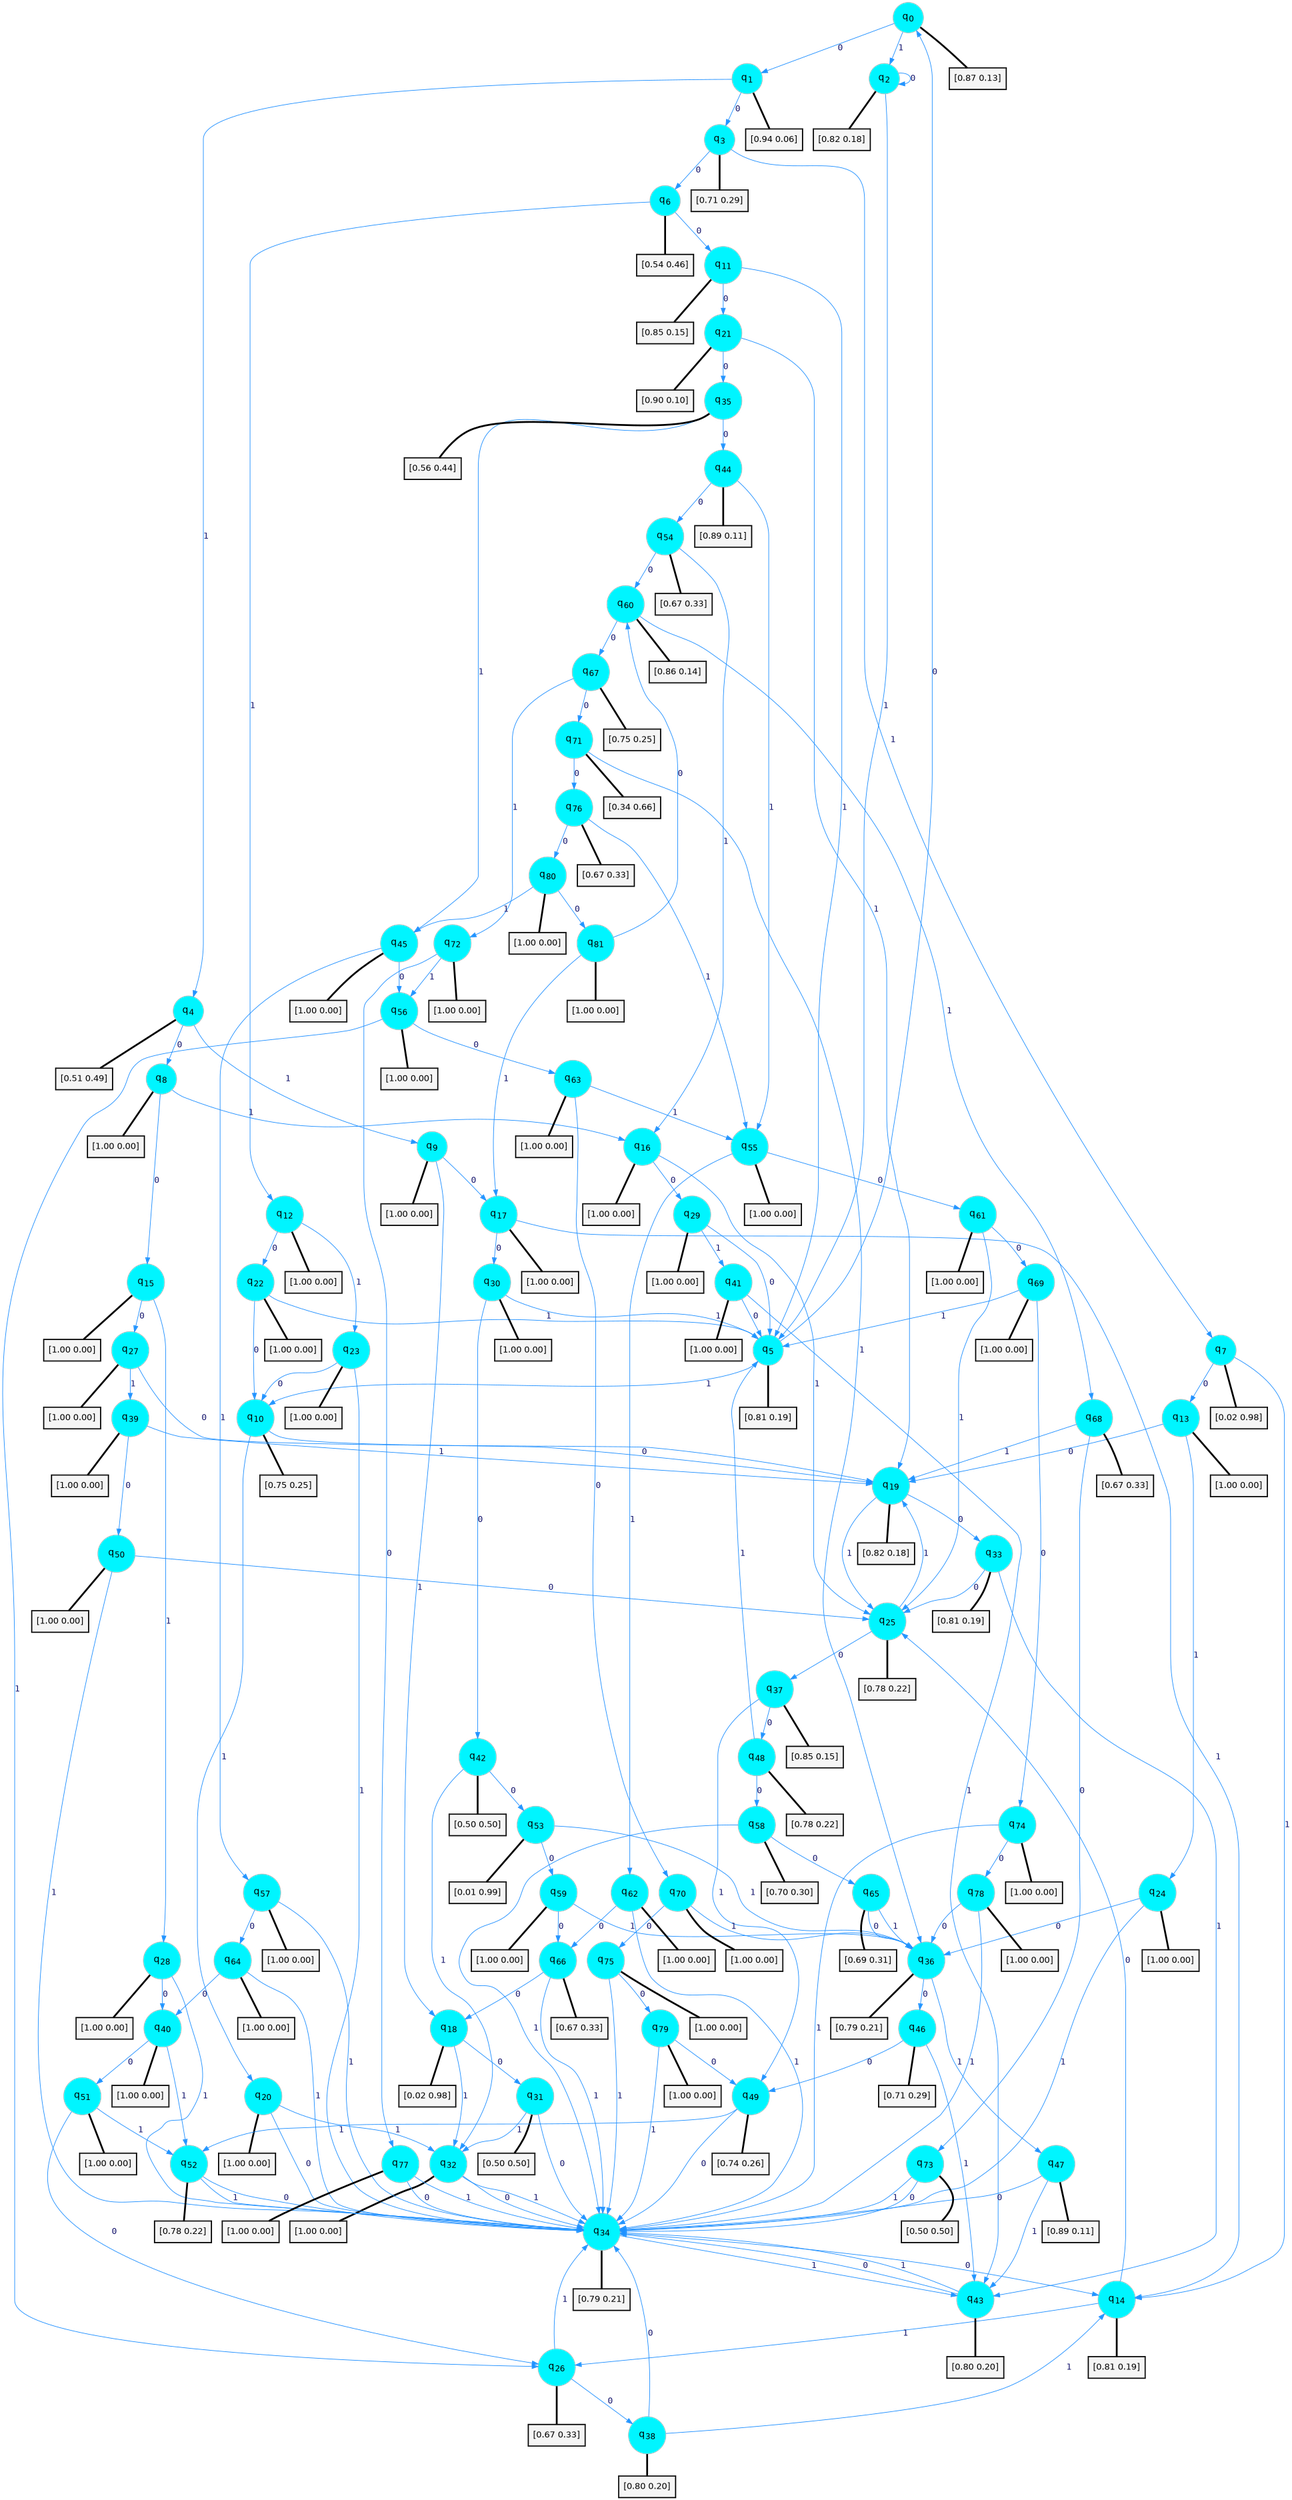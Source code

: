 digraph G {
graph [
bgcolor=transparent, dpi=300, rankdir=TD, size="40,25"];
node [
color=gray, fillcolor=turquoise1, fontcolor=black, fontname=Helvetica, fontsize=16, fontweight=bold, shape=circle, style=filled];
edge [
arrowsize=1, color=dodgerblue1, fontcolor=midnightblue, fontname=courier, fontweight=bold, penwidth=1, style=solid, weight=20];
0[label=<q<SUB>0</SUB>>];
1[label=<q<SUB>1</SUB>>];
2[label=<q<SUB>2</SUB>>];
3[label=<q<SUB>3</SUB>>];
4[label=<q<SUB>4</SUB>>];
5[label=<q<SUB>5</SUB>>];
6[label=<q<SUB>6</SUB>>];
7[label=<q<SUB>7</SUB>>];
8[label=<q<SUB>8</SUB>>];
9[label=<q<SUB>9</SUB>>];
10[label=<q<SUB>10</SUB>>];
11[label=<q<SUB>11</SUB>>];
12[label=<q<SUB>12</SUB>>];
13[label=<q<SUB>13</SUB>>];
14[label=<q<SUB>14</SUB>>];
15[label=<q<SUB>15</SUB>>];
16[label=<q<SUB>16</SUB>>];
17[label=<q<SUB>17</SUB>>];
18[label=<q<SUB>18</SUB>>];
19[label=<q<SUB>19</SUB>>];
20[label=<q<SUB>20</SUB>>];
21[label=<q<SUB>21</SUB>>];
22[label=<q<SUB>22</SUB>>];
23[label=<q<SUB>23</SUB>>];
24[label=<q<SUB>24</SUB>>];
25[label=<q<SUB>25</SUB>>];
26[label=<q<SUB>26</SUB>>];
27[label=<q<SUB>27</SUB>>];
28[label=<q<SUB>28</SUB>>];
29[label=<q<SUB>29</SUB>>];
30[label=<q<SUB>30</SUB>>];
31[label=<q<SUB>31</SUB>>];
32[label=<q<SUB>32</SUB>>];
33[label=<q<SUB>33</SUB>>];
34[label=<q<SUB>34</SUB>>];
35[label=<q<SUB>35</SUB>>];
36[label=<q<SUB>36</SUB>>];
37[label=<q<SUB>37</SUB>>];
38[label=<q<SUB>38</SUB>>];
39[label=<q<SUB>39</SUB>>];
40[label=<q<SUB>40</SUB>>];
41[label=<q<SUB>41</SUB>>];
42[label=<q<SUB>42</SUB>>];
43[label=<q<SUB>43</SUB>>];
44[label=<q<SUB>44</SUB>>];
45[label=<q<SUB>45</SUB>>];
46[label=<q<SUB>46</SUB>>];
47[label=<q<SUB>47</SUB>>];
48[label=<q<SUB>48</SUB>>];
49[label=<q<SUB>49</SUB>>];
50[label=<q<SUB>50</SUB>>];
51[label=<q<SUB>51</SUB>>];
52[label=<q<SUB>52</SUB>>];
53[label=<q<SUB>53</SUB>>];
54[label=<q<SUB>54</SUB>>];
55[label=<q<SUB>55</SUB>>];
56[label=<q<SUB>56</SUB>>];
57[label=<q<SUB>57</SUB>>];
58[label=<q<SUB>58</SUB>>];
59[label=<q<SUB>59</SUB>>];
60[label=<q<SUB>60</SUB>>];
61[label=<q<SUB>61</SUB>>];
62[label=<q<SUB>62</SUB>>];
63[label=<q<SUB>63</SUB>>];
64[label=<q<SUB>64</SUB>>];
65[label=<q<SUB>65</SUB>>];
66[label=<q<SUB>66</SUB>>];
67[label=<q<SUB>67</SUB>>];
68[label=<q<SUB>68</SUB>>];
69[label=<q<SUB>69</SUB>>];
70[label=<q<SUB>70</SUB>>];
71[label=<q<SUB>71</SUB>>];
72[label=<q<SUB>72</SUB>>];
73[label=<q<SUB>73</SUB>>];
74[label=<q<SUB>74</SUB>>];
75[label=<q<SUB>75</SUB>>];
76[label=<q<SUB>76</SUB>>];
77[label=<q<SUB>77</SUB>>];
78[label=<q<SUB>78</SUB>>];
79[label=<q<SUB>79</SUB>>];
80[label=<q<SUB>80</SUB>>];
81[label=<q<SUB>81</SUB>>];
82[label="[0.87 0.13]", shape=box,fontcolor=black, fontname=Helvetica, fontsize=14, penwidth=2, fillcolor=whitesmoke,color=black];
83[label="[0.94 0.06]", shape=box,fontcolor=black, fontname=Helvetica, fontsize=14, penwidth=2, fillcolor=whitesmoke,color=black];
84[label="[0.82 0.18]", shape=box,fontcolor=black, fontname=Helvetica, fontsize=14, penwidth=2, fillcolor=whitesmoke,color=black];
85[label="[0.71 0.29]", shape=box,fontcolor=black, fontname=Helvetica, fontsize=14, penwidth=2, fillcolor=whitesmoke,color=black];
86[label="[0.51 0.49]", shape=box,fontcolor=black, fontname=Helvetica, fontsize=14, penwidth=2, fillcolor=whitesmoke,color=black];
87[label="[0.81 0.19]", shape=box,fontcolor=black, fontname=Helvetica, fontsize=14, penwidth=2, fillcolor=whitesmoke,color=black];
88[label="[0.54 0.46]", shape=box,fontcolor=black, fontname=Helvetica, fontsize=14, penwidth=2, fillcolor=whitesmoke,color=black];
89[label="[0.02 0.98]", shape=box,fontcolor=black, fontname=Helvetica, fontsize=14, penwidth=2, fillcolor=whitesmoke,color=black];
90[label="[1.00 0.00]", shape=box,fontcolor=black, fontname=Helvetica, fontsize=14, penwidth=2, fillcolor=whitesmoke,color=black];
91[label="[1.00 0.00]", shape=box,fontcolor=black, fontname=Helvetica, fontsize=14, penwidth=2, fillcolor=whitesmoke,color=black];
92[label="[0.75 0.25]", shape=box,fontcolor=black, fontname=Helvetica, fontsize=14, penwidth=2, fillcolor=whitesmoke,color=black];
93[label="[0.85 0.15]", shape=box,fontcolor=black, fontname=Helvetica, fontsize=14, penwidth=2, fillcolor=whitesmoke,color=black];
94[label="[1.00 0.00]", shape=box,fontcolor=black, fontname=Helvetica, fontsize=14, penwidth=2, fillcolor=whitesmoke,color=black];
95[label="[1.00 0.00]", shape=box,fontcolor=black, fontname=Helvetica, fontsize=14, penwidth=2, fillcolor=whitesmoke,color=black];
96[label="[0.81 0.19]", shape=box,fontcolor=black, fontname=Helvetica, fontsize=14, penwidth=2, fillcolor=whitesmoke,color=black];
97[label="[1.00 0.00]", shape=box,fontcolor=black, fontname=Helvetica, fontsize=14, penwidth=2, fillcolor=whitesmoke,color=black];
98[label="[1.00 0.00]", shape=box,fontcolor=black, fontname=Helvetica, fontsize=14, penwidth=2, fillcolor=whitesmoke,color=black];
99[label="[1.00 0.00]", shape=box,fontcolor=black, fontname=Helvetica, fontsize=14, penwidth=2, fillcolor=whitesmoke,color=black];
100[label="[0.02 0.98]", shape=box,fontcolor=black, fontname=Helvetica, fontsize=14, penwidth=2, fillcolor=whitesmoke,color=black];
101[label="[0.82 0.18]", shape=box,fontcolor=black, fontname=Helvetica, fontsize=14, penwidth=2, fillcolor=whitesmoke,color=black];
102[label="[1.00 0.00]", shape=box,fontcolor=black, fontname=Helvetica, fontsize=14, penwidth=2, fillcolor=whitesmoke,color=black];
103[label="[0.90 0.10]", shape=box,fontcolor=black, fontname=Helvetica, fontsize=14, penwidth=2, fillcolor=whitesmoke,color=black];
104[label="[1.00 0.00]", shape=box,fontcolor=black, fontname=Helvetica, fontsize=14, penwidth=2, fillcolor=whitesmoke,color=black];
105[label="[1.00 0.00]", shape=box,fontcolor=black, fontname=Helvetica, fontsize=14, penwidth=2, fillcolor=whitesmoke,color=black];
106[label="[1.00 0.00]", shape=box,fontcolor=black, fontname=Helvetica, fontsize=14, penwidth=2, fillcolor=whitesmoke,color=black];
107[label="[0.78 0.22]", shape=box,fontcolor=black, fontname=Helvetica, fontsize=14, penwidth=2, fillcolor=whitesmoke,color=black];
108[label="[0.67 0.33]", shape=box,fontcolor=black, fontname=Helvetica, fontsize=14, penwidth=2, fillcolor=whitesmoke,color=black];
109[label="[1.00 0.00]", shape=box,fontcolor=black, fontname=Helvetica, fontsize=14, penwidth=2, fillcolor=whitesmoke,color=black];
110[label="[1.00 0.00]", shape=box,fontcolor=black, fontname=Helvetica, fontsize=14, penwidth=2, fillcolor=whitesmoke,color=black];
111[label="[1.00 0.00]", shape=box,fontcolor=black, fontname=Helvetica, fontsize=14, penwidth=2, fillcolor=whitesmoke,color=black];
112[label="[1.00 0.00]", shape=box,fontcolor=black, fontname=Helvetica, fontsize=14, penwidth=2, fillcolor=whitesmoke,color=black];
113[label="[0.50 0.50]", shape=box,fontcolor=black, fontname=Helvetica, fontsize=14, penwidth=2, fillcolor=whitesmoke,color=black];
114[label="[1.00 0.00]", shape=box,fontcolor=black, fontname=Helvetica, fontsize=14, penwidth=2, fillcolor=whitesmoke,color=black];
115[label="[0.81 0.19]", shape=box,fontcolor=black, fontname=Helvetica, fontsize=14, penwidth=2, fillcolor=whitesmoke,color=black];
116[label="[0.79 0.21]", shape=box,fontcolor=black, fontname=Helvetica, fontsize=14, penwidth=2, fillcolor=whitesmoke,color=black];
117[label="[0.56 0.44]", shape=box,fontcolor=black, fontname=Helvetica, fontsize=14, penwidth=2, fillcolor=whitesmoke,color=black];
118[label="[0.79 0.21]", shape=box,fontcolor=black, fontname=Helvetica, fontsize=14, penwidth=2, fillcolor=whitesmoke,color=black];
119[label="[0.85 0.15]", shape=box,fontcolor=black, fontname=Helvetica, fontsize=14, penwidth=2, fillcolor=whitesmoke,color=black];
120[label="[0.80 0.20]", shape=box,fontcolor=black, fontname=Helvetica, fontsize=14, penwidth=2, fillcolor=whitesmoke,color=black];
121[label="[1.00 0.00]", shape=box,fontcolor=black, fontname=Helvetica, fontsize=14, penwidth=2, fillcolor=whitesmoke,color=black];
122[label="[1.00 0.00]", shape=box,fontcolor=black, fontname=Helvetica, fontsize=14, penwidth=2, fillcolor=whitesmoke,color=black];
123[label="[1.00 0.00]", shape=box,fontcolor=black, fontname=Helvetica, fontsize=14, penwidth=2, fillcolor=whitesmoke,color=black];
124[label="[0.50 0.50]", shape=box,fontcolor=black, fontname=Helvetica, fontsize=14, penwidth=2, fillcolor=whitesmoke,color=black];
125[label="[0.80 0.20]", shape=box,fontcolor=black, fontname=Helvetica, fontsize=14, penwidth=2, fillcolor=whitesmoke,color=black];
126[label="[0.89 0.11]", shape=box,fontcolor=black, fontname=Helvetica, fontsize=14, penwidth=2, fillcolor=whitesmoke,color=black];
127[label="[1.00 0.00]", shape=box,fontcolor=black, fontname=Helvetica, fontsize=14, penwidth=2, fillcolor=whitesmoke,color=black];
128[label="[0.71 0.29]", shape=box,fontcolor=black, fontname=Helvetica, fontsize=14, penwidth=2, fillcolor=whitesmoke,color=black];
129[label="[0.89 0.11]", shape=box,fontcolor=black, fontname=Helvetica, fontsize=14, penwidth=2, fillcolor=whitesmoke,color=black];
130[label="[0.78 0.22]", shape=box,fontcolor=black, fontname=Helvetica, fontsize=14, penwidth=2, fillcolor=whitesmoke,color=black];
131[label="[0.74 0.26]", shape=box,fontcolor=black, fontname=Helvetica, fontsize=14, penwidth=2, fillcolor=whitesmoke,color=black];
132[label="[1.00 0.00]", shape=box,fontcolor=black, fontname=Helvetica, fontsize=14, penwidth=2, fillcolor=whitesmoke,color=black];
133[label="[1.00 0.00]", shape=box,fontcolor=black, fontname=Helvetica, fontsize=14, penwidth=2, fillcolor=whitesmoke,color=black];
134[label="[0.78 0.22]", shape=box,fontcolor=black, fontname=Helvetica, fontsize=14, penwidth=2, fillcolor=whitesmoke,color=black];
135[label="[0.01 0.99]", shape=box,fontcolor=black, fontname=Helvetica, fontsize=14, penwidth=2, fillcolor=whitesmoke,color=black];
136[label="[0.67 0.33]", shape=box,fontcolor=black, fontname=Helvetica, fontsize=14, penwidth=2, fillcolor=whitesmoke,color=black];
137[label="[1.00 0.00]", shape=box,fontcolor=black, fontname=Helvetica, fontsize=14, penwidth=2, fillcolor=whitesmoke,color=black];
138[label="[1.00 0.00]", shape=box,fontcolor=black, fontname=Helvetica, fontsize=14, penwidth=2, fillcolor=whitesmoke,color=black];
139[label="[1.00 0.00]", shape=box,fontcolor=black, fontname=Helvetica, fontsize=14, penwidth=2, fillcolor=whitesmoke,color=black];
140[label="[0.70 0.30]", shape=box,fontcolor=black, fontname=Helvetica, fontsize=14, penwidth=2, fillcolor=whitesmoke,color=black];
141[label="[1.00 0.00]", shape=box,fontcolor=black, fontname=Helvetica, fontsize=14, penwidth=2, fillcolor=whitesmoke,color=black];
142[label="[0.86 0.14]", shape=box,fontcolor=black, fontname=Helvetica, fontsize=14, penwidth=2, fillcolor=whitesmoke,color=black];
143[label="[1.00 0.00]", shape=box,fontcolor=black, fontname=Helvetica, fontsize=14, penwidth=2, fillcolor=whitesmoke,color=black];
144[label="[1.00 0.00]", shape=box,fontcolor=black, fontname=Helvetica, fontsize=14, penwidth=2, fillcolor=whitesmoke,color=black];
145[label="[1.00 0.00]", shape=box,fontcolor=black, fontname=Helvetica, fontsize=14, penwidth=2, fillcolor=whitesmoke,color=black];
146[label="[1.00 0.00]", shape=box,fontcolor=black, fontname=Helvetica, fontsize=14, penwidth=2, fillcolor=whitesmoke,color=black];
147[label="[0.69 0.31]", shape=box,fontcolor=black, fontname=Helvetica, fontsize=14, penwidth=2, fillcolor=whitesmoke,color=black];
148[label="[0.67 0.33]", shape=box,fontcolor=black, fontname=Helvetica, fontsize=14, penwidth=2, fillcolor=whitesmoke,color=black];
149[label="[0.75 0.25]", shape=box,fontcolor=black, fontname=Helvetica, fontsize=14, penwidth=2, fillcolor=whitesmoke,color=black];
150[label="[0.67 0.33]", shape=box,fontcolor=black, fontname=Helvetica, fontsize=14, penwidth=2, fillcolor=whitesmoke,color=black];
151[label="[1.00 0.00]", shape=box,fontcolor=black, fontname=Helvetica, fontsize=14, penwidth=2, fillcolor=whitesmoke,color=black];
152[label="[1.00 0.00]", shape=box,fontcolor=black, fontname=Helvetica, fontsize=14, penwidth=2, fillcolor=whitesmoke,color=black];
153[label="[0.34 0.66]", shape=box,fontcolor=black, fontname=Helvetica, fontsize=14, penwidth=2, fillcolor=whitesmoke,color=black];
154[label="[1.00 0.00]", shape=box,fontcolor=black, fontname=Helvetica, fontsize=14, penwidth=2, fillcolor=whitesmoke,color=black];
155[label="[0.50 0.50]", shape=box,fontcolor=black, fontname=Helvetica, fontsize=14, penwidth=2, fillcolor=whitesmoke,color=black];
156[label="[1.00 0.00]", shape=box,fontcolor=black, fontname=Helvetica, fontsize=14, penwidth=2, fillcolor=whitesmoke,color=black];
157[label="[1.00 0.00]", shape=box,fontcolor=black, fontname=Helvetica, fontsize=14, penwidth=2, fillcolor=whitesmoke,color=black];
158[label="[0.67 0.33]", shape=box,fontcolor=black, fontname=Helvetica, fontsize=14, penwidth=2, fillcolor=whitesmoke,color=black];
159[label="[1.00 0.00]", shape=box,fontcolor=black, fontname=Helvetica, fontsize=14, penwidth=2, fillcolor=whitesmoke,color=black];
160[label="[1.00 0.00]", shape=box,fontcolor=black, fontname=Helvetica, fontsize=14, penwidth=2, fillcolor=whitesmoke,color=black];
161[label="[1.00 0.00]", shape=box,fontcolor=black, fontname=Helvetica, fontsize=14, penwidth=2, fillcolor=whitesmoke,color=black];
162[label="[1.00 0.00]", shape=box,fontcolor=black, fontname=Helvetica, fontsize=14, penwidth=2, fillcolor=whitesmoke,color=black];
163[label="[1.00 0.00]", shape=box,fontcolor=black, fontname=Helvetica, fontsize=14, penwidth=2, fillcolor=whitesmoke,color=black];
0->1 [label=0];
0->2 [label=1];
0->82 [arrowhead=none, penwidth=3,color=black];
1->3 [label=0];
1->4 [label=1];
1->83 [arrowhead=none, penwidth=3,color=black];
2->2 [label=0];
2->5 [label=1];
2->84 [arrowhead=none, penwidth=3,color=black];
3->6 [label=0];
3->7 [label=1];
3->85 [arrowhead=none, penwidth=3,color=black];
4->8 [label=0];
4->9 [label=1];
4->86 [arrowhead=none, penwidth=3,color=black];
5->0 [label=0];
5->10 [label=1];
5->87 [arrowhead=none, penwidth=3,color=black];
6->11 [label=0];
6->12 [label=1];
6->88 [arrowhead=none, penwidth=3,color=black];
7->13 [label=0];
7->14 [label=1];
7->89 [arrowhead=none, penwidth=3,color=black];
8->15 [label=0];
8->16 [label=1];
8->90 [arrowhead=none, penwidth=3,color=black];
9->17 [label=0];
9->18 [label=1];
9->91 [arrowhead=none, penwidth=3,color=black];
10->19 [label=0];
10->20 [label=1];
10->92 [arrowhead=none, penwidth=3,color=black];
11->21 [label=0];
11->5 [label=1];
11->93 [arrowhead=none, penwidth=3,color=black];
12->22 [label=0];
12->23 [label=1];
12->94 [arrowhead=none, penwidth=3,color=black];
13->19 [label=0];
13->24 [label=1];
13->95 [arrowhead=none, penwidth=3,color=black];
14->25 [label=0];
14->26 [label=1];
14->96 [arrowhead=none, penwidth=3,color=black];
15->27 [label=0];
15->28 [label=1];
15->97 [arrowhead=none, penwidth=3,color=black];
16->29 [label=0];
16->25 [label=1];
16->98 [arrowhead=none, penwidth=3,color=black];
17->30 [label=0];
17->14 [label=1];
17->99 [arrowhead=none, penwidth=3,color=black];
18->31 [label=0];
18->32 [label=1];
18->100 [arrowhead=none, penwidth=3,color=black];
19->33 [label=0];
19->25 [label=1];
19->101 [arrowhead=none, penwidth=3,color=black];
20->34 [label=0];
20->32 [label=1];
20->102 [arrowhead=none, penwidth=3,color=black];
21->35 [label=0];
21->19 [label=1];
21->103 [arrowhead=none, penwidth=3,color=black];
22->10 [label=0];
22->5 [label=1];
22->104 [arrowhead=none, penwidth=3,color=black];
23->10 [label=0];
23->34 [label=1];
23->105 [arrowhead=none, penwidth=3,color=black];
24->36 [label=0];
24->34 [label=1];
24->106 [arrowhead=none, penwidth=3,color=black];
25->37 [label=0];
25->19 [label=1];
25->107 [arrowhead=none, penwidth=3,color=black];
26->38 [label=0];
26->34 [label=1];
26->108 [arrowhead=none, penwidth=3,color=black];
27->19 [label=0];
27->39 [label=1];
27->109 [arrowhead=none, penwidth=3,color=black];
28->40 [label=0];
28->34 [label=1];
28->110 [arrowhead=none, penwidth=3,color=black];
29->5 [label=0];
29->41 [label=1];
29->111 [arrowhead=none, penwidth=3,color=black];
30->42 [label=0];
30->5 [label=1];
30->112 [arrowhead=none, penwidth=3,color=black];
31->34 [label=0];
31->32 [label=1];
31->113 [arrowhead=none, penwidth=3,color=black];
32->34 [label=0];
32->34 [label=1];
32->114 [arrowhead=none, penwidth=3,color=black];
33->25 [label=0];
33->43 [label=1];
33->115 [arrowhead=none, penwidth=3,color=black];
34->14 [label=0];
34->43 [label=1];
34->116 [arrowhead=none, penwidth=3,color=black];
35->44 [label=0];
35->45 [label=1];
35->117 [arrowhead=none, penwidth=3,color=black];
36->46 [label=0];
36->47 [label=1];
36->118 [arrowhead=none, penwidth=3,color=black];
37->48 [label=0];
37->49 [label=1];
37->119 [arrowhead=none, penwidth=3,color=black];
38->34 [label=0];
38->14 [label=1];
38->120 [arrowhead=none, penwidth=3,color=black];
39->50 [label=0];
39->19 [label=1];
39->121 [arrowhead=none, penwidth=3,color=black];
40->51 [label=0];
40->52 [label=1];
40->122 [arrowhead=none, penwidth=3,color=black];
41->5 [label=0];
41->43 [label=1];
41->123 [arrowhead=none, penwidth=3,color=black];
42->53 [label=0];
42->32 [label=1];
42->124 [arrowhead=none, penwidth=3,color=black];
43->34 [label=0];
43->34 [label=1];
43->125 [arrowhead=none, penwidth=3,color=black];
44->54 [label=0];
44->55 [label=1];
44->126 [arrowhead=none, penwidth=3,color=black];
45->56 [label=0];
45->57 [label=1];
45->127 [arrowhead=none, penwidth=3,color=black];
46->49 [label=0];
46->43 [label=1];
46->128 [arrowhead=none, penwidth=3,color=black];
47->34 [label=0];
47->43 [label=1];
47->129 [arrowhead=none, penwidth=3,color=black];
48->58 [label=0];
48->5 [label=1];
48->130 [arrowhead=none, penwidth=3,color=black];
49->34 [label=0];
49->52 [label=1];
49->131 [arrowhead=none, penwidth=3,color=black];
50->25 [label=0];
50->34 [label=1];
50->132 [arrowhead=none, penwidth=3,color=black];
51->26 [label=0];
51->52 [label=1];
51->133 [arrowhead=none, penwidth=3,color=black];
52->34 [label=0];
52->34 [label=1];
52->134 [arrowhead=none, penwidth=3,color=black];
53->59 [label=0];
53->36 [label=1];
53->135 [arrowhead=none, penwidth=3,color=black];
54->60 [label=0];
54->16 [label=1];
54->136 [arrowhead=none, penwidth=3,color=black];
55->61 [label=0];
55->62 [label=1];
55->137 [arrowhead=none, penwidth=3,color=black];
56->63 [label=0];
56->26 [label=1];
56->138 [arrowhead=none, penwidth=3,color=black];
57->64 [label=0];
57->34 [label=1];
57->139 [arrowhead=none, penwidth=3,color=black];
58->65 [label=0];
58->34 [label=1];
58->140 [arrowhead=none, penwidth=3,color=black];
59->66 [label=0];
59->36 [label=1];
59->141 [arrowhead=none, penwidth=3,color=black];
60->67 [label=0];
60->68 [label=1];
60->142 [arrowhead=none, penwidth=3,color=black];
61->69 [label=0];
61->25 [label=1];
61->143 [arrowhead=none, penwidth=3,color=black];
62->66 [label=0];
62->34 [label=1];
62->144 [arrowhead=none, penwidth=3,color=black];
63->70 [label=0];
63->55 [label=1];
63->145 [arrowhead=none, penwidth=3,color=black];
64->40 [label=0];
64->34 [label=1];
64->146 [arrowhead=none, penwidth=3,color=black];
65->36 [label=0];
65->36 [label=1];
65->147 [arrowhead=none, penwidth=3,color=black];
66->18 [label=0];
66->34 [label=1];
66->148 [arrowhead=none, penwidth=3,color=black];
67->71 [label=0];
67->72 [label=1];
67->149 [arrowhead=none, penwidth=3,color=black];
68->73 [label=0];
68->19 [label=1];
68->150 [arrowhead=none, penwidth=3,color=black];
69->74 [label=0];
69->5 [label=1];
69->151 [arrowhead=none, penwidth=3,color=black];
70->75 [label=0];
70->36 [label=1];
70->152 [arrowhead=none, penwidth=3,color=black];
71->76 [label=0];
71->36 [label=1];
71->153 [arrowhead=none, penwidth=3,color=black];
72->77 [label=0];
72->56 [label=1];
72->154 [arrowhead=none, penwidth=3,color=black];
73->34 [label=0];
73->34 [label=1];
73->155 [arrowhead=none, penwidth=3,color=black];
74->78 [label=0];
74->34 [label=1];
74->156 [arrowhead=none, penwidth=3,color=black];
75->79 [label=0];
75->34 [label=1];
75->157 [arrowhead=none, penwidth=3,color=black];
76->80 [label=0];
76->55 [label=1];
76->158 [arrowhead=none, penwidth=3,color=black];
77->34 [label=0];
77->34 [label=1];
77->159 [arrowhead=none, penwidth=3,color=black];
78->36 [label=0];
78->34 [label=1];
78->160 [arrowhead=none, penwidth=3,color=black];
79->49 [label=0];
79->34 [label=1];
79->161 [arrowhead=none, penwidth=3,color=black];
80->81 [label=0];
80->45 [label=1];
80->162 [arrowhead=none, penwidth=3,color=black];
81->60 [label=0];
81->17 [label=1];
81->163 [arrowhead=none, penwidth=3,color=black];
}
